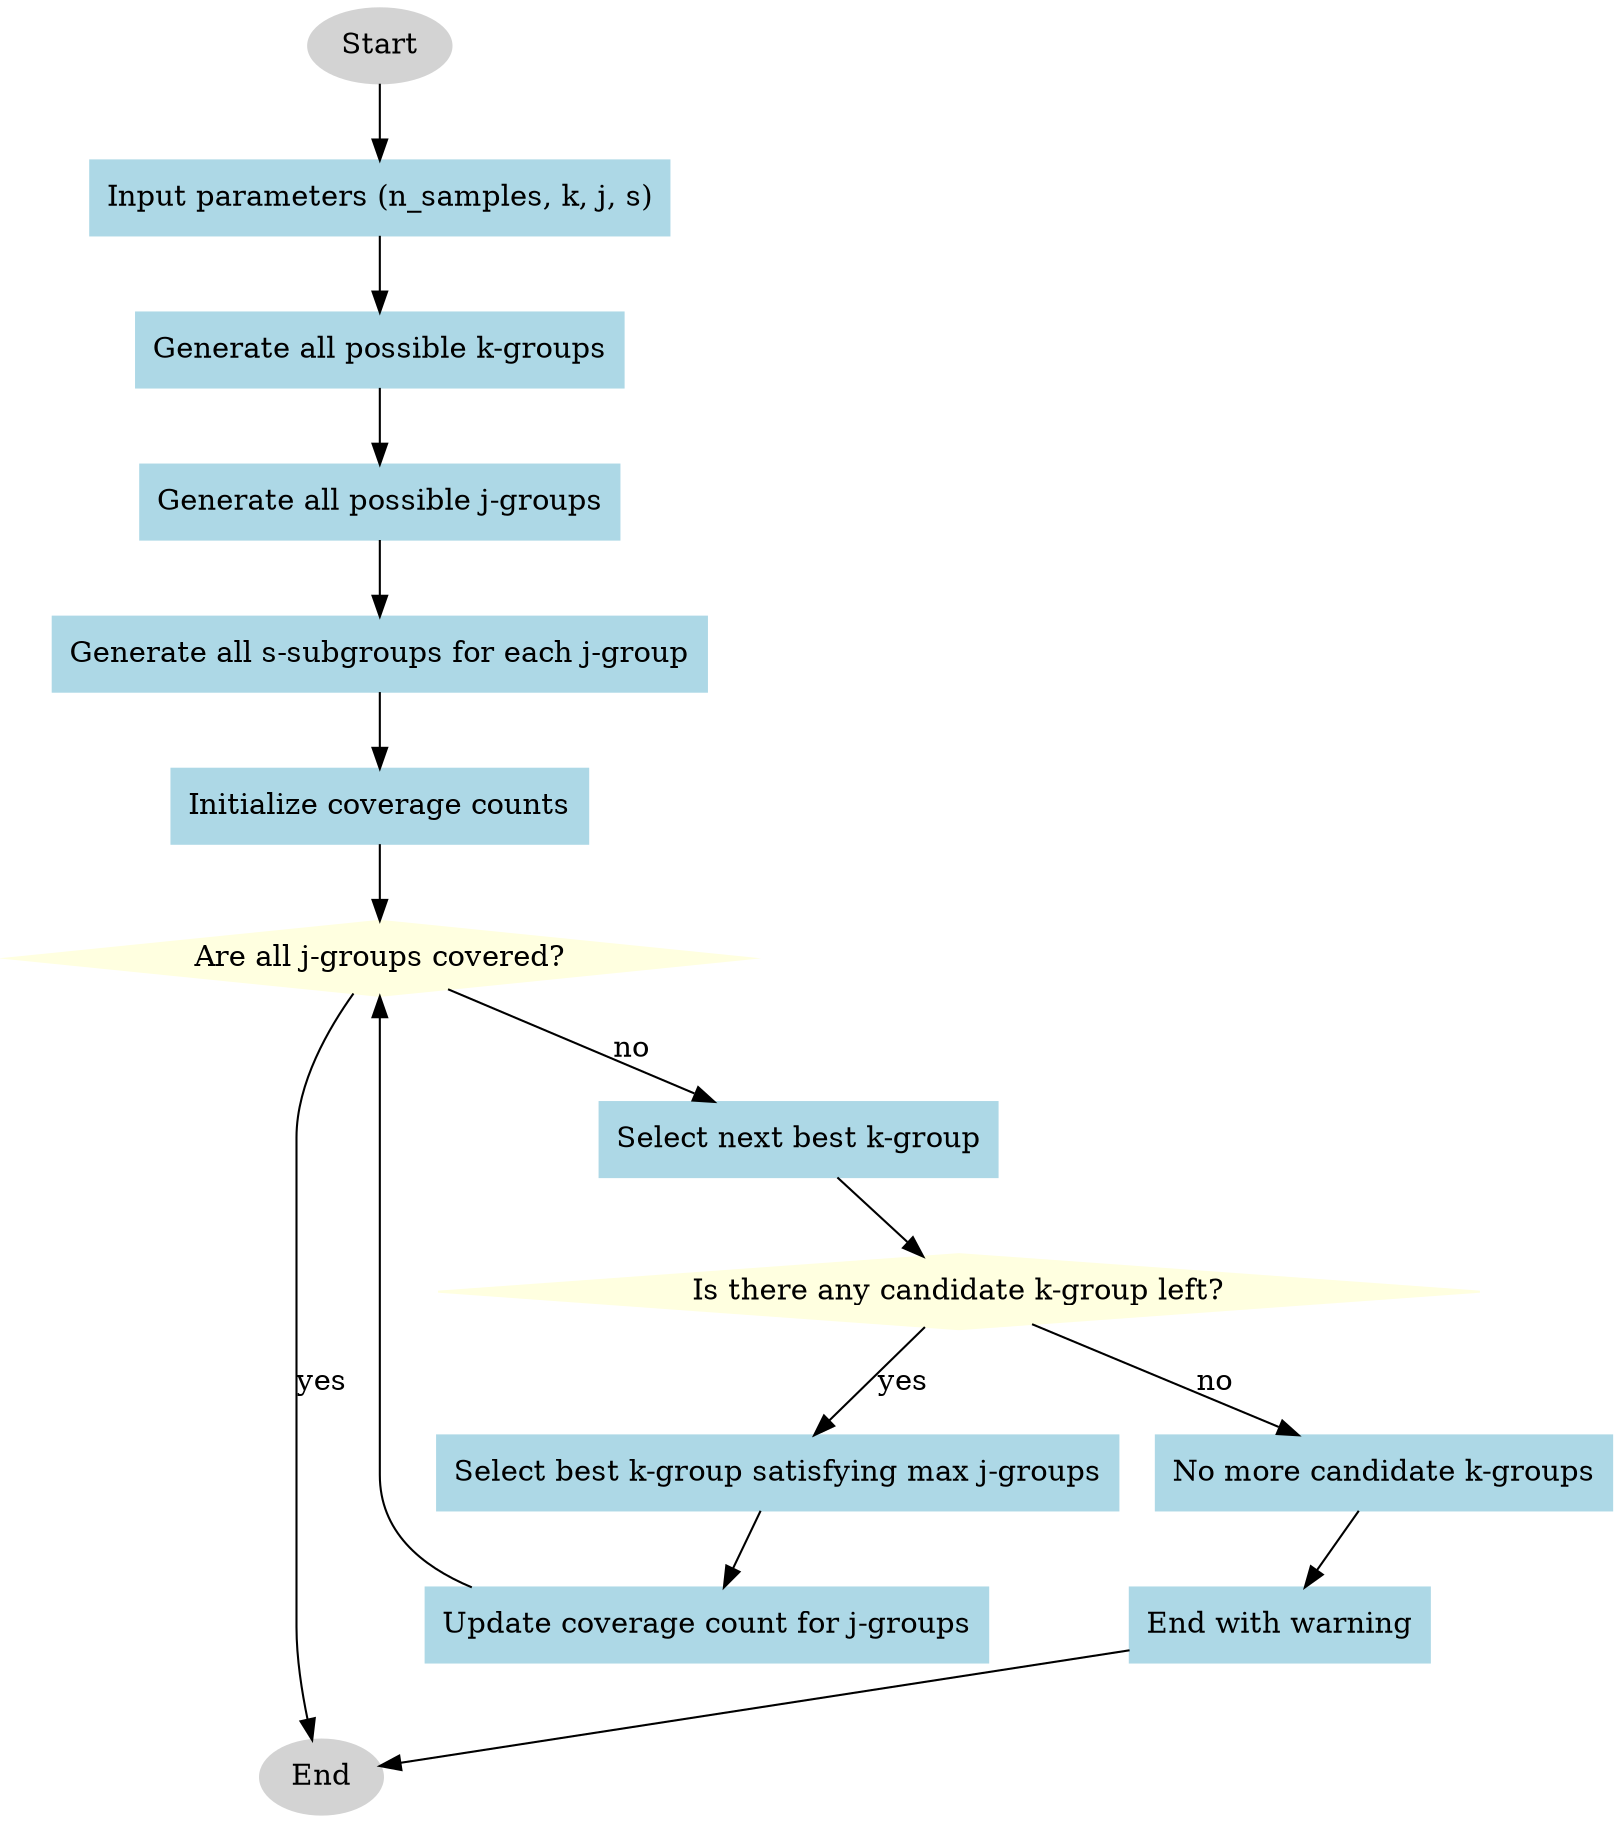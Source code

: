 digraph GreedyFlowchart {
    rankdir=TB;  // Top to bottom layout

    // Start and end nodes
    node [shape=ellipse, style=filled, color=lightgray]; "Start","End"

    // Process nodes (rectangles)
    node [shape=rect, style=filled, color=lightblue]; "Input parameters (n_samples, k, j, s)", "Generate all possible k-groups", "Generate all possible j-groups", "Generate all s-subgroups for each j-group", "Initialize coverage counts", "Select best k-group satisfying max j-groups", "Update coverage count for j-groups" ,"No more candidate k-groups", "Select next best k-group", "End with warning"

    // Decision nodes (diamonds)
    node [shape=diamond, style=filled, color=lightyellow]; "Are all j-groups covered?", "Is there any candidate k-group left?"

    // Define flow
    Start -> "Input parameters (n_samples, k, j, s)"
    "Input parameters (n_samples, k, j, s)" -> "Generate all possible k-groups"
    "Generate all possible k-groups" -> "Generate all possible j-groups"
    "Generate all possible j-groups" -> "Generate all s-subgroups for each j-group"
    "Generate all s-subgroups for each j-group" -> "Initialize coverage counts"
    "Initialize coverage counts" -> "Are all j-groups covered?"
    "Are all j-groups covered?" -> "End" [label="yes"]
    "Are all j-groups covered?" -> "Select next best k-group" [label="no"]
    "Select best k-group satisfying max j-groups" -> "Update coverage count for j-groups"
    "Update coverage count for j-groups" -> "Are all j-groups covered?"
    "No more candidate k-groups" -> "End with warning"
    "End with warning" -> End
    "Select next best k-group" -> "Is there any candidate k-group left?"
    "Is there any candidate k-group left?" -> "No more candidate k-groups" [label="no"]
    "Is there any candidate k-group left?" -> "Select best k-group satisfying max j-groups" [label="yes"]
}
